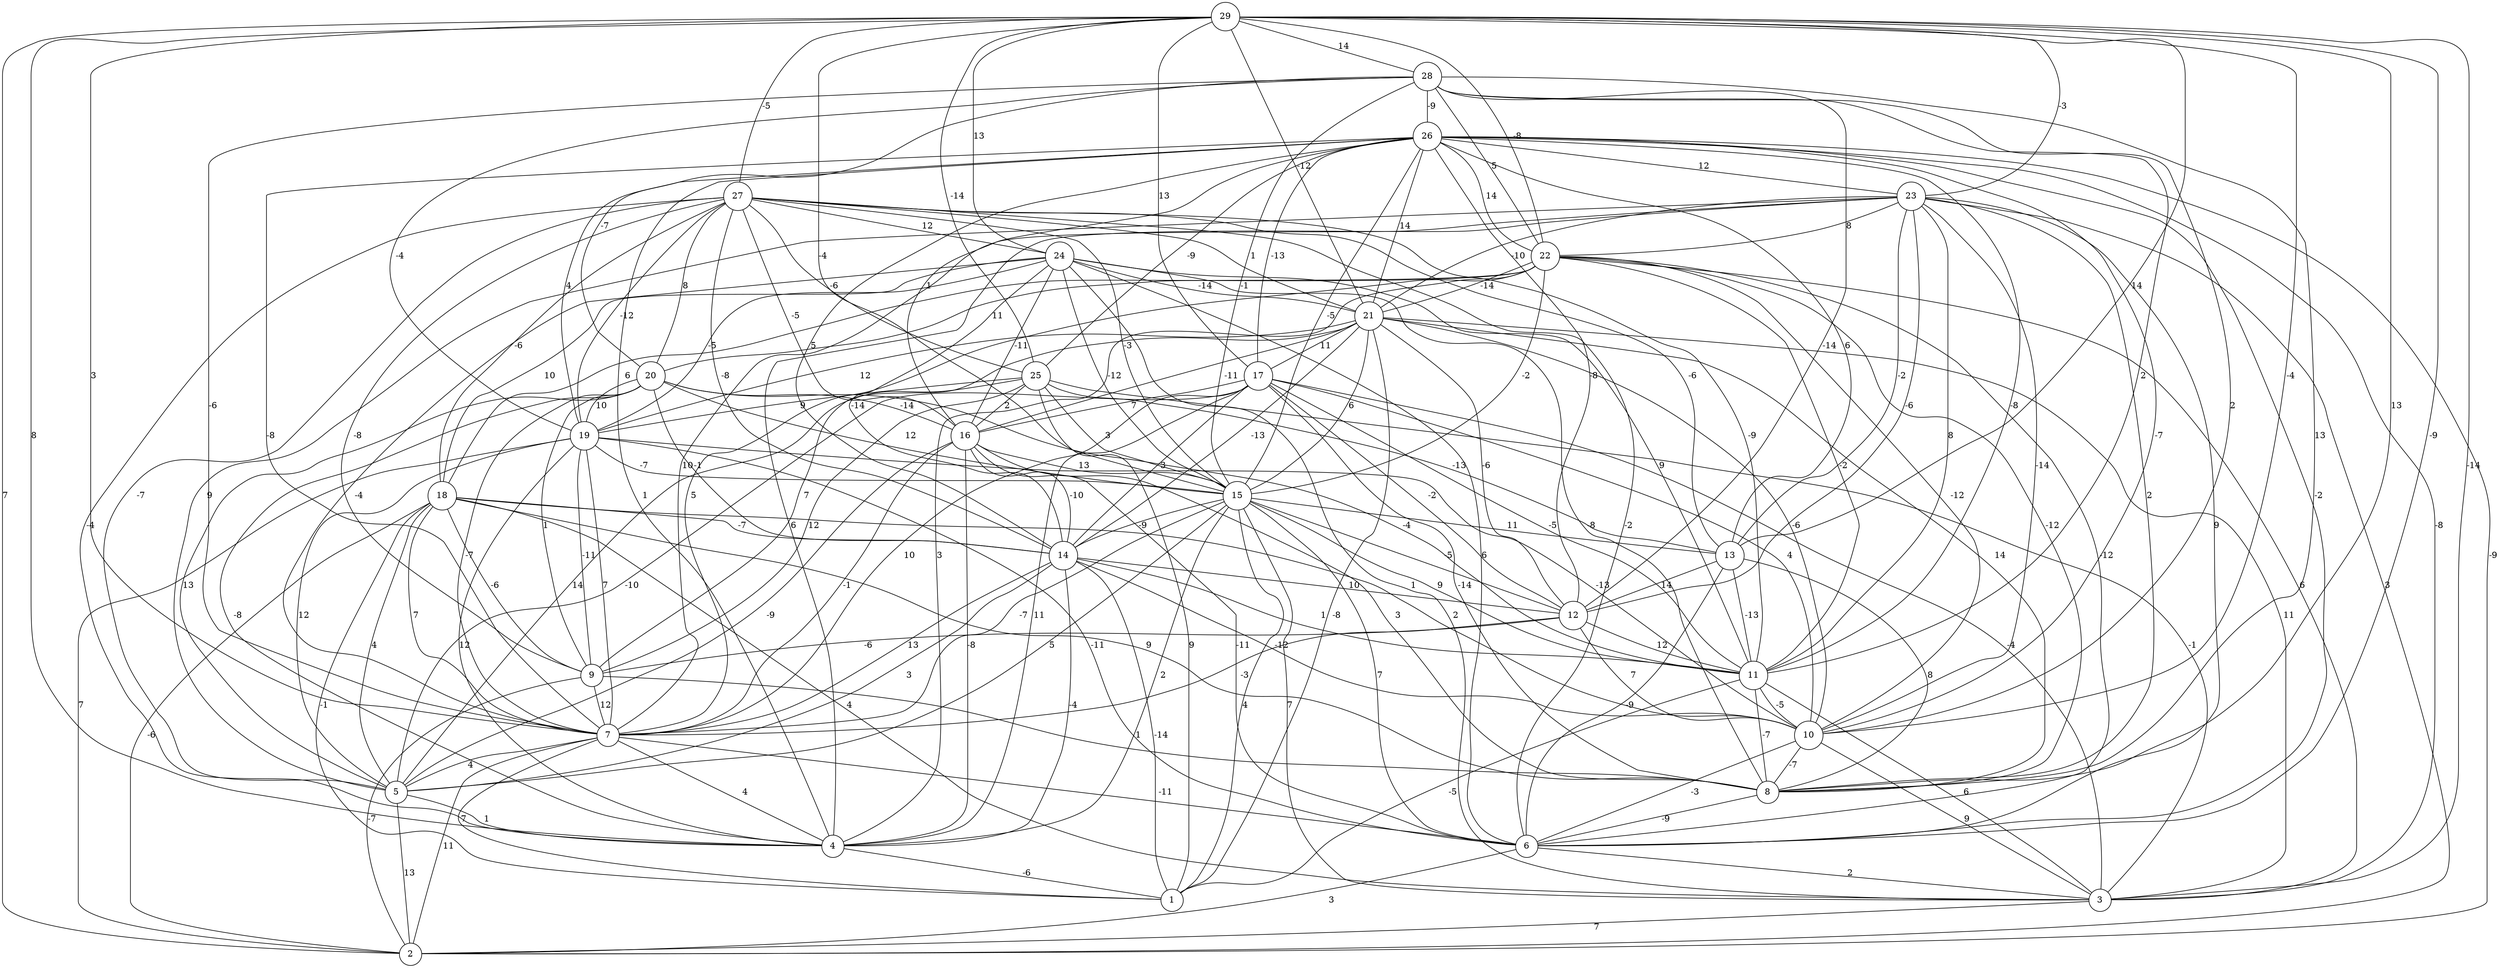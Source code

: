 graph { 
	 fontname="Helvetica,Arial,sans-serif" 
	 node [shape = circle]; 
	 29 -- 2 [label = "7"];
	 29 -- 3 [label = "-14"];
	 29 -- 4 [label = "8"];
	 29 -- 6 [label = "-9"];
	 29 -- 7 [label = "3"];
	 29 -- 8 [label = "13"];
	 29 -- 10 [label = "-4"];
	 29 -- 13 [label = "14"];
	 29 -- 15 [label = "-4"];
	 29 -- 17 [label = "13"];
	 29 -- 21 [label = "-12"];
	 29 -- 22 [label = "-8"];
	 29 -- 23 [label = "-3"];
	 29 -- 24 [label = "13"];
	 29 -- 25 [label = "-14"];
	 29 -- 27 [label = "-5"];
	 29 -- 28 [label = "14"];
	 28 -- 7 [label = "-6"];
	 28 -- 8 [label = "13"];
	 28 -- 10 [label = "2"];
	 28 -- 11 [label = "2"];
	 28 -- 12 [label = "-14"];
	 28 -- 15 [label = "-1"];
	 28 -- 19 [label = "-4"];
	 28 -- 20 [label = "-7"];
	 28 -- 22 [label = "5"];
	 28 -- 26 [label = "-9"];
	 27 -- 4 [label = "-4"];
	 27 -- 5 [label = "-7"];
	 27 -- 6 [label = "-2"];
	 27 -- 9 [label = "-8"];
	 27 -- 11 [label = "-9"];
	 27 -- 13 [label = "-6"];
	 27 -- 14 [label = "-8"];
	 27 -- 15 [label = "-3"];
	 27 -- 16 [label = "-5"];
	 27 -- 18 [label = "-6"];
	 27 -- 19 [label = "-12"];
	 27 -- 20 [label = "8"];
	 27 -- 21 [label = "1"];
	 27 -- 24 [label = "12"];
	 27 -- 25 [label = "-6"];
	 26 -- 2 [label = "-9"];
	 26 -- 3 [label = "-8"];
	 26 -- 4 [label = "1"];
	 26 -- 6 [label = "-2"];
	 26 -- 7 [label = "-8"];
	 26 -- 10 [label = "-7"];
	 26 -- 11 [label = "-8"];
	 26 -- 12 [label = "-8"];
	 26 -- 13 [label = "6"];
	 26 -- 14 [label = "5"];
	 26 -- 15 [label = "-5"];
	 26 -- 16 [label = "1"];
	 26 -- 17 [label = "-13"];
	 26 -- 19 [label = "4"];
	 26 -- 21 [label = "14"];
	 26 -- 22 [label = "14"];
	 26 -- 23 [label = "12"];
	 26 -- 25 [label = "-9"];
	 25 -- 1 [label = "9"];
	 25 -- 3 [label = "-1"];
	 25 -- 5 [label = "14"];
	 25 -- 9 [label = "12"];
	 25 -- 13 [label = "-13"];
	 25 -- 15 [label = "3"];
	 25 -- 16 [label = "2"];
	 25 -- 19 [label = "9"];
	 24 -- 3 [label = "1"];
	 24 -- 6 [label = "6"];
	 24 -- 7 [label = "-4"];
	 24 -- 8 [label = "-8"];
	 24 -- 11 [label = "9"];
	 24 -- 14 [label = "-14"];
	 24 -- 15 [label = "-12"];
	 24 -- 16 [label = "-11"];
	 24 -- 18 [label = "10"];
	 24 -- 19 [label = "-5"];
	 24 -- 21 [label = "-14"];
	 23 -- 2 [label = "3"];
	 23 -- 4 [label = "6"];
	 23 -- 5 [label = "9"];
	 23 -- 6 [label = "9"];
	 23 -- 7 [label = "10"];
	 23 -- 8 [label = "2"];
	 23 -- 10 [label = "-14"];
	 23 -- 11 [label = "8"];
	 23 -- 12 [label = "-6"];
	 23 -- 13 [label = "-2"];
	 23 -- 21 [label = "-10"];
	 23 -- 22 [label = "8"];
	 22 -- 3 [label = "6"];
	 22 -- 4 [label = "3"];
	 22 -- 6 [label = "-12"];
	 22 -- 7 [label = "5"];
	 22 -- 8 [label = "-12"];
	 22 -- 10 [label = "-12"];
	 22 -- 11 [label = "-2"];
	 22 -- 15 [label = "-2"];
	 22 -- 18 [label = "6"];
	 22 -- 20 [label = "11"];
	 22 -- 21 [label = "-14"];
	 21 -- 1 [label = "-8"];
	 21 -- 3 [label = "11"];
	 21 -- 8 [label = "14"];
	 21 -- 9 [label = "7"];
	 21 -- 10 [label = "-6"];
	 21 -- 12 [label = "-6"];
	 21 -- 14 [label = "-13"];
	 21 -- 15 [label = "6"];
	 21 -- 16 [label = "-11"];
	 21 -- 17 [label = "11"];
	 21 -- 19 [label = "12"];
	 20 -- 4 [label = "-8"];
	 20 -- 5 [label = "13"];
	 20 -- 7 [label = "-7"];
	 20 -- 9 [label = "1"];
	 20 -- 11 [label = "-4"];
	 20 -- 14 [label = "-1"];
	 20 -- 15 [label = "12"];
	 20 -- 16 [label = "-14"];
	 20 -- 19 [label = "10"];
	 19 -- 2 [label = "7"];
	 19 -- 4 [label = "12"];
	 19 -- 5 [label = "12"];
	 19 -- 6 [label = "-11"];
	 19 -- 7 [label = "7"];
	 19 -- 9 [label = "-11"];
	 19 -- 10 [label = "-13"];
	 19 -- 15 [label = "-7"];
	 18 -- 1 [label = "-1"];
	 18 -- 2 [label = "-6"];
	 18 -- 3 [label = "4"];
	 18 -- 5 [label = "4"];
	 18 -- 7 [label = "7"];
	 18 -- 8 [label = "9"];
	 18 -- 9 [label = "-6"];
	 18 -- 10 [label = "2"];
	 18 -- 14 [label = "-7"];
	 17 -- 3 [label = "-4"];
	 17 -- 4 [label = "11"];
	 17 -- 5 [label = "-10"];
	 17 -- 7 [label = "10"];
	 17 -- 8 [label = "-14"];
	 17 -- 10 [label = "4"];
	 17 -- 11 [label = "-5"];
	 17 -- 12 [label = "-2"];
	 17 -- 14 [label = "3"];
	 17 -- 16 [label = "7"];
	 16 -- 4 [label = "-8"];
	 16 -- 5 [label = "-9"];
	 16 -- 6 [label = "-11"];
	 16 -- 7 [label = "-1"];
	 16 -- 8 [label = "3"];
	 16 -- 14 [label = "-10"];
	 16 -- 15 [label = "13"];
	 15 -- 1 [label = "4"];
	 15 -- 3 [label = "7"];
	 15 -- 4 [label = "2"];
	 15 -- 5 [label = "5"];
	 15 -- 6 [label = "7"];
	 15 -- 7 [label = "-7"];
	 15 -- 11 [label = "9"];
	 15 -- 12 [label = "-5"];
	 15 -- 13 [label = "11"];
	 15 -- 14 [label = "-9"];
	 14 -- 1 [label = "-14"];
	 14 -- 4 [label = "-4"];
	 14 -- 5 [label = "3"];
	 14 -- 7 [label = "13"];
	 14 -- 10 [label = "-12"];
	 14 -- 11 [label = "1"];
	 14 -- 12 [label = "10"];
	 13 -- 6 [label = "-9"];
	 13 -- 8 [label = "8"];
	 13 -- 11 [label = "-13"];
	 13 -- 12 [label = "14"];
	 12 -- 7 [label = "-3"];
	 12 -- 9 [label = "-6"];
	 12 -- 10 [label = "7"];
	 12 -- 11 [label = "12"];
	 11 -- 1 [label = "-5"];
	 11 -- 3 [label = "6"];
	 11 -- 8 [label = "-7"];
	 11 -- 10 [label = "-5"];
	 10 -- 3 [label = "9"];
	 10 -- 6 [label = "-3"];
	 10 -- 8 [label = "-7"];
	 9 -- 2 [label = "-7"];
	 9 -- 7 [label = "12"];
	 9 -- 8 [label = "1"];
	 8 -- 6 [label = "-9"];
	 7 -- 1 [label = "7"];
	 7 -- 2 [label = "11"];
	 7 -- 4 [label = "4"];
	 7 -- 5 [label = "4"];
	 7 -- 6 [label = "-11"];
	 6 -- 2 [label = "3"];
	 6 -- 3 [label = "2"];
	 5 -- 2 [label = "13"];
	 5 -- 4 [label = "1"];
	 4 -- 1 [label = "-6"];
	 3 -- 2 [label = "7"];
	 1;
	 2;
	 3;
	 4;
	 5;
	 6;
	 7;
	 8;
	 9;
	 10;
	 11;
	 12;
	 13;
	 14;
	 15;
	 16;
	 17;
	 18;
	 19;
	 20;
	 21;
	 22;
	 23;
	 24;
	 25;
	 26;
	 27;
	 28;
	 29;
}
